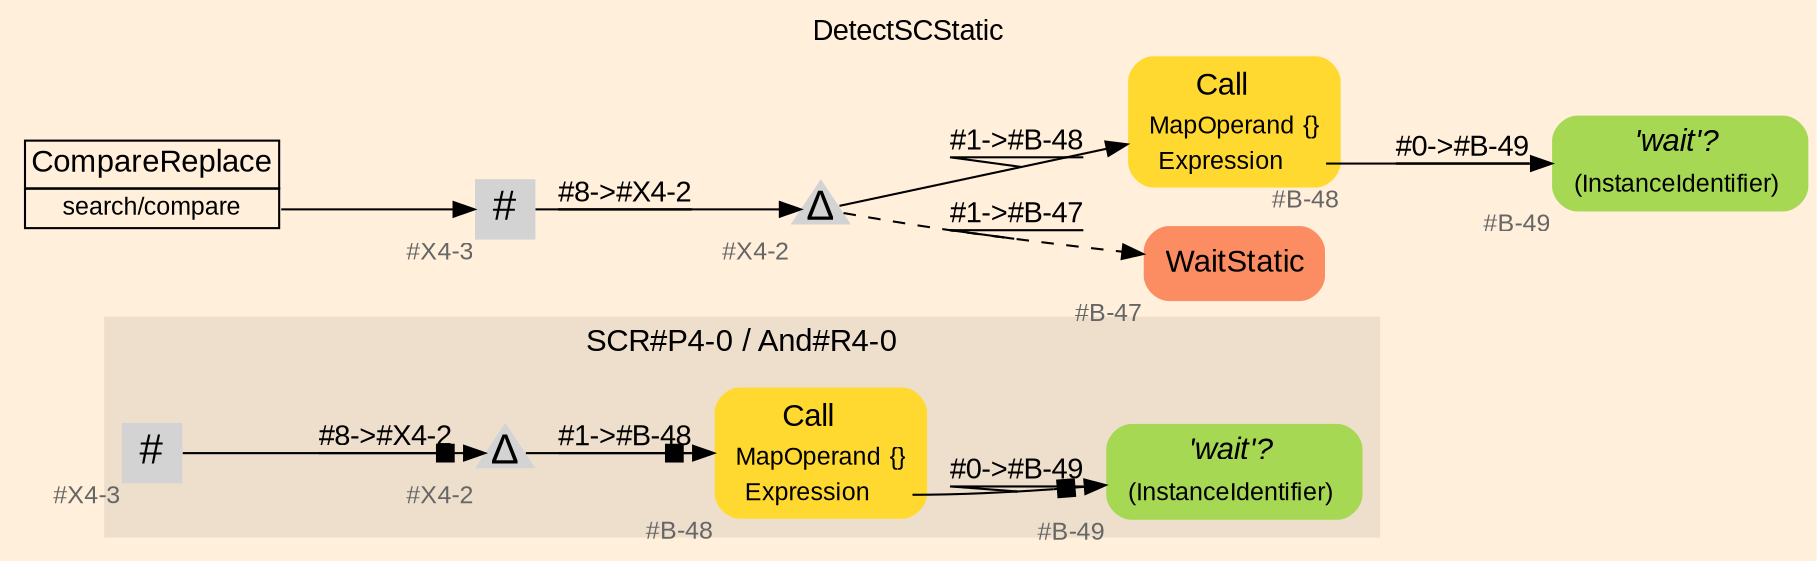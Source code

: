digraph "DetectSCStatic" {
label = "DetectSCStatic"
labelloc = t
graph [
    rankdir = "LR"
    ranksep = 0.3
    bgcolor = antiquewhite1
    color = black
    fontcolor = black
    fontname = "Arial"
];
node [
    fontname = "Arial"
];
edge [
    fontname = "Arial"
];

// -------------------- figure And#R4-0 --------------------
// -------- region And#R4-0 ----------
subgraph "clusterAnd#R4-0" {
    label = "SCR#P4-0 / And#R4-0"
    style = "filled"
    color = antiquewhite2
    fontsize = "15"
    // -------- block And#R4-0/#B-48 ----------
    "And#R4-0/#B-48" [
        fillcolor = "/set28/6"
        xlabel = "#B-48"
        fontsize = "12"
        fontcolor = grey40
        shape = "plaintext"
        label = <<TABLE BORDER="0" CELLBORDER="0" CELLSPACING="0">
         <TR><TD><FONT COLOR="black" POINT-SIZE="15">Call</FONT></TD></TR>
         <TR><TD><FONT COLOR="black" POINT-SIZE="12">MapOperand</FONT></TD><TD PORT="port0"><FONT COLOR="black" POINT-SIZE="12">{}</FONT></TD></TR>
         <TR><TD><FONT COLOR="black" POINT-SIZE="12">Expression</FONT></TD><TD PORT="port1"></TD></TR>
        </TABLE>>
        style = "rounded,filled"
    ];
    
    // -------- block And#R4-0/#B-49 ----------
    "And#R4-0/#B-49" [
        fillcolor = "/set28/5"
        xlabel = "#B-49"
        fontsize = "12"
        fontcolor = grey40
        shape = "plaintext"
        label = <<TABLE BORDER="0" CELLBORDER="0" CELLSPACING="0">
         <TR><TD><FONT COLOR="black" POINT-SIZE="15"><I>'wait'?</I></FONT></TD></TR>
         <TR><TD><FONT COLOR="black" POINT-SIZE="12">(InstanceIdentifier)</FONT></TD><TD PORT="port0"></TD></TR>
        </TABLE>>
        style = "rounded,filled"
    ];
    
    // -------- block And#R4-0/#X4-2 ----------
    "And#R4-0/#X4-2" [
        xlabel = "#X4-2"
        fontsize = "12"
        fontcolor = grey40
        shape = "triangle"
        label = <<FONT COLOR="black" POINT-SIZE="20">Δ</FONT>>
        style = "filled"
        penwidth = 0.0
        fixedsize = true
        width = 0.4
        height = 0.4
    ];
    
    // -------- block And#R4-0/#X4-3 ----------
    "And#R4-0/#X4-3" [
        xlabel = "#X4-3"
        fontsize = "12"
        fontcolor = grey40
        shape = "square"
        label = <<FONT COLOR="black" POINT-SIZE="20">#</FONT>>
        style = "filled"
        penwidth = 0.0
        fixedsize = true
        width = 0.4
        height = 0.4
    ];
    
}

"And#R4-0/#B-48":port1 -> "And#R4-0/#B-49" [
    arrowhead="normalnonebox"
    label = "#0-&gt;#B-49"
    decorate = true
    color = black
    fontcolor = black
];

"And#R4-0/#X4-2" -> "And#R4-0/#B-48" [
    arrowhead="normalnonebox"
    label = "#1-&gt;#B-48"
    decorate = true
    color = black
    fontcolor = black
];

"And#R4-0/#X4-3" -> "And#R4-0/#X4-2" [
    arrowhead="normalnonebox"
    label = "#8-&gt;#X4-2"
    decorate = true
    color = black
    fontcolor = black
];


// -------------------- transformation figure --------------------
// -------- block CR#X4-4 ----------
"CR#X4-4" [
    fillcolor = antiquewhite1
    fontsize = "12"
    fontcolor = grey40
    shape = "plaintext"
    label = <<TABLE BORDER="0" CELLBORDER="1" CELLSPACING="0">
     <TR><TD><FONT COLOR="black" POINT-SIZE="15">CompareReplace</FONT></TD></TR>
     <TR><TD PORT="port0"><FONT COLOR="black" POINT-SIZE="12">search/compare</FONT></TD></TR>
    </TABLE>>
    style = "filled"
    color = black
];

// -------- block #X4-3 ----------
"#X4-3" [
    xlabel = "#X4-3"
    fontsize = "12"
    fontcolor = grey40
    shape = "square"
    label = <<FONT COLOR="black" POINT-SIZE="20">#</FONT>>
    style = "filled"
    penwidth = 0.0
    fixedsize = true
    width = 0.4
    height = 0.4
];

// -------- block #X4-2 ----------
"#X4-2" [
    xlabel = "#X4-2"
    fontsize = "12"
    fontcolor = grey40
    shape = "triangle"
    label = <<FONT COLOR="black" POINT-SIZE="20">Δ</FONT>>
    style = "filled"
    penwidth = 0.0
    fixedsize = true
    width = 0.4
    height = 0.4
];

// -------- block #B-48 ----------
"#B-48" [
    fillcolor = "/set28/6"
    xlabel = "#B-48"
    fontsize = "12"
    fontcolor = grey40
    shape = "plaintext"
    label = <<TABLE BORDER="0" CELLBORDER="0" CELLSPACING="0">
     <TR><TD><FONT COLOR="black" POINT-SIZE="15">Call</FONT></TD></TR>
     <TR><TD><FONT COLOR="black" POINT-SIZE="12">MapOperand</FONT></TD><TD PORT="port0"><FONT COLOR="black" POINT-SIZE="12">{}</FONT></TD></TR>
     <TR><TD><FONT COLOR="black" POINT-SIZE="12">Expression</FONT></TD><TD PORT="port1"></TD></TR>
    </TABLE>>
    style = "rounded,filled"
];

// -------- block #B-49 ----------
"#B-49" [
    fillcolor = "/set28/5"
    xlabel = "#B-49"
    fontsize = "12"
    fontcolor = grey40
    shape = "plaintext"
    label = <<TABLE BORDER="0" CELLBORDER="0" CELLSPACING="0">
     <TR><TD><FONT COLOR="black" POINT-SIZE="15"><I>'wait'?</I></FONT></TD></TR>
     <TR><TD><FONT COLOR="black" POINT-SIZE="12">(InstanceIdentifier)</FONT></TD><TD PORT="port0"></TD></TR>
    </TABLE>>
    style = "rounded,filled"
];

// -------- block #B-47 ----------
"#B-47" [
    fillcolor = "/set28/2"
    xlabel = "#B-47"
    fontsize = "12"
    fontcolor = grey40
    shape = "plaintext"
    label = <<TABLE BORDER="0" CELLBORDER="0" CELLSPACING="0">
     <TR><TD><FONT COLOR="black" POINT-SIZE="15">WaitStatic</FONT></TD></TR>
    </TABLE>>
    style = "rounded,filled"
];

"CR#X4-4":port0 -> "#X4-3" [
    label = ""
    decorate = true
    color = black
    fontcolor = black
];

"#X4-3" -> "#X4-2" [
    label = "#8-&gt;#X4-2"
    decorate = true
    color = black
    fontcolor = black
];

"#X4-2" -> "#B-48" [
    label = "#1-&gt;#B-48"
    decorate = true
    color = black
    fontcolor = black
];

"#X4-2" -> "#B-47" [
    style="dashed"
    label = "#1-&gt;#B-47"
    decorate = true
    color = black
    fontcolor = black
];

"#B-48":port1 -> "#B-49" [
    label = "#0-&gt;#B-49"
    decorate = true
    color = black
    fontcolor = black
];


}
